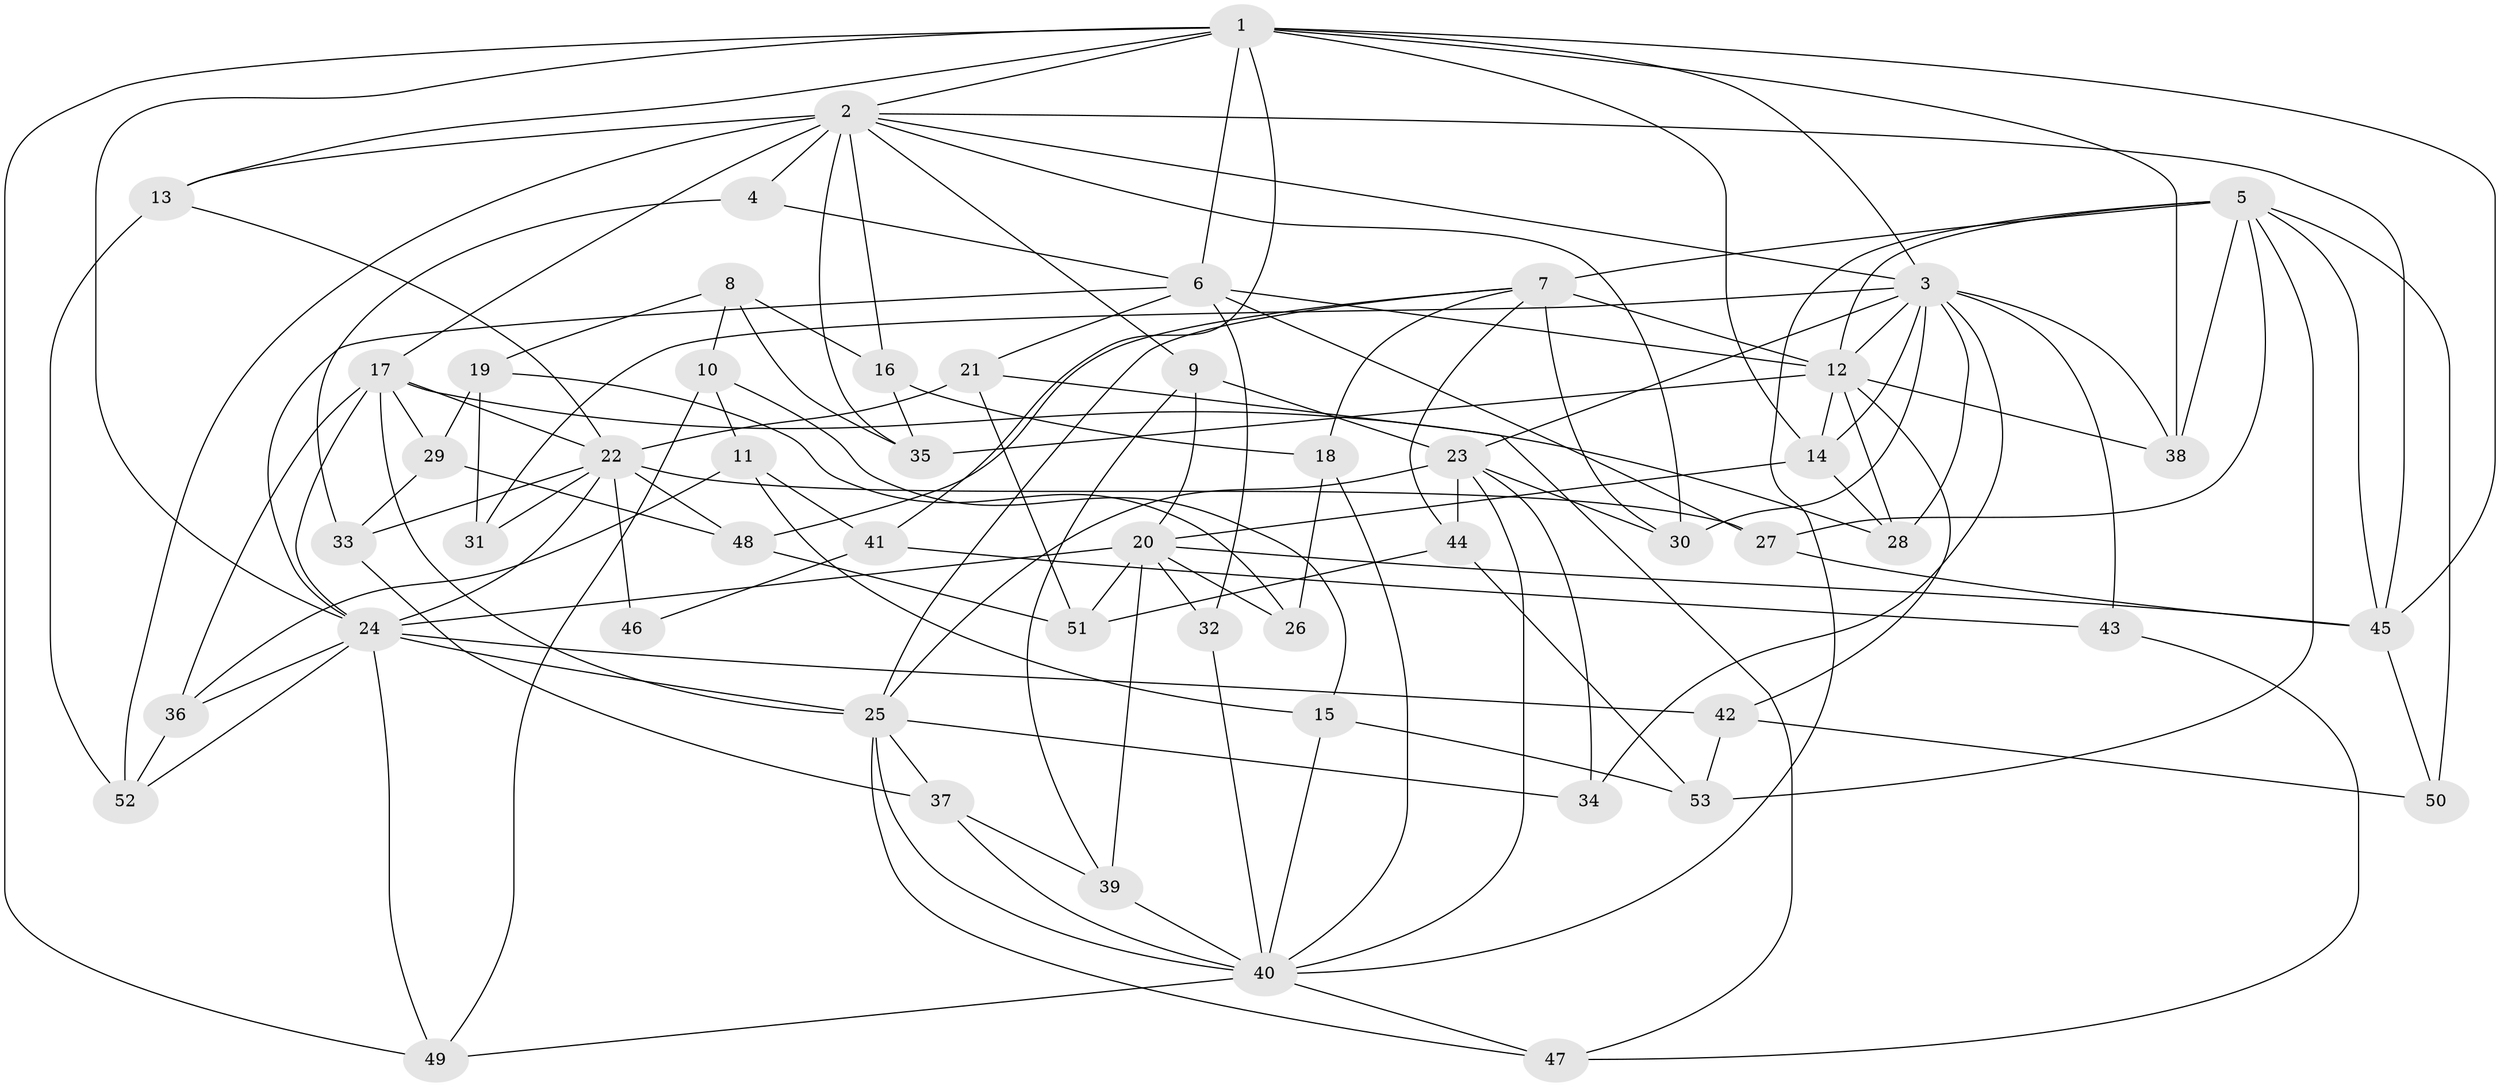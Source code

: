 // original degree distribution, {4: 1.0}
// Generated by graph-tools (version 1.1) at 2025/38/03/09/25 02:38:11]
// undirected, 53 vertices, 136 edges
graph export_dot {
graph [start="1"]
  node [color=gray90,style=filled];
  1;
  2;
  3;
  4;
  5;
  6;
  7;
  8;
  9;
  10;
  11;
  12;
  13;
  14;
  15;
  16;
  17;
  18;
  19;
  20;
  21;
  22;
  23;
  24;
  25;
  26;
  27;
  28;
  29;
  30;
  31;
  32;
  33;
  34;
  35;
  36;
  37;
  38;
  39;
  40;
  41;
  42;
  43;
  44;
  45;
  46;
  47;
  48;
  49;
  50;
  51;
  52;
  53;
  1 -- 2 [weight=1.0];
  1 -- 3 [weight=1.0];
  1 -- 6 [weight=2.0];
  1 -- 13 [weight=1.0];
  1 -- 14 [weight=2.0];
  1 -- 24 [weight=1.0];
  1 -- 38 [weight=1.0];
  1 -- 41 [weight=1.0];
  1 -- 45 [weight=1.0];
  1 -- 49 [weight=1.0];
  2 -- 3 [weight=1.0];
  2 -- 4 [weight=2.0];
  2 -- 9 [weight=1.0];
  2 -- 13 [weight=1.0];
  2 -- 16 [weight=1.0];
  2 -- 17 [weight=1.0];
  2 -- 30 [weight=1.0];
  2 -- 35 [weight=1.0];
  2 -- 45 [weight=1.0];
  2 -- 52 [weight=1.0];
  3 -- 12 [weight=1.0];
  3 -- 14 [weight=1.0];
  3 -- 23 [weight=1.0];
  3 -- 28 [weight=1.0];
  3 -- 30 [weight=1.0];
  3 -- 31 [weight=1.0];
  3 -- 34 [weight=1.0];
  3 -- 38 [weight=1.0];
  3 -- 43 [weight=2.0];
  4 -- 6 [weight=1.0];
  4 -- 33 [weight=1.0];
  5 -- 7 [weight=3.0];
  5 -- 12 [weight=2.0];
  5 -- 27 [weight=1.0];
  5 -- 38 [weight=1.0];
  5 -- 40 [weight=1.0];
  5 -- 45 [weight=1.0];
  5 -- 50 [weight=2.0];
  5 -- 53 [weight=1.0];
  6 -- 12 [weight=1.0];
  6 -- 21 [weight=1.0];
  6 -- 24 [weight=1.0];
  6 -- 27 [weight=1.0];
  6 -- 32 [weight=1.0];
  7 -- 12 [weight=1.0];
  7 -- 18 [weight=1.0];
  7 -- 25 [weight=1.0];
  7 -- 30 [weight=2.0];
  7 -- 44 [weight=1.0];
  7 -- 48 [weight=1.0];
  8 -- 10 [weight=1.0];
  8 -- 16 [weight=1.0];
  8 -- 19 [weight=1.0];
  8 -- 35 [weight=1.0];
  9 -- 20 [weight=1.0];
  9 -- 23 [weight=1.0];
  9 -- 39 [weight=1.0];
  10 -- 11 [weight=1.0];
  10 -- 15 [weight=1.0];
  10 -- 49 [weight=1.0];
  11 -- 15 [weight=1.0];
  11 -- 36 [weight=1.0];
  11 -- 41 [weight=1.0];
  12 -- 14 [weight=1.0];
  12 -- 28 [weight=1.0];
  12 -- 35 [weight=1.0];
  12 -- 38 [weight=1.0];
  12 -- 42 [weight=1.0];
  13 -- 22 [weight=1.0];
  13 -- 52 [weight=1.0];
  14 -- 20 [weight=1.0];
  14 -- 28 [weight=1.0];
  15 -- 40 [weight=1.0];
  15 -- 53 [weight=1.0];
  16 -- 18 [weight=1.0];
  16 -- 35 [weight=1.0];
  17 -- 22 [weight=1.0];
  17 -- 24 [weight=1.0];
  17 -- 25 [weight=2.0];
  17 -- 28 [weight=1.0];
  17 -- 29 [weight=1.0];
  17 -- 36 [weight=1.0];
  18 -- 26 [weight=1.0];
  18 -- 40 [weight=1.0];
  19 -- 26 [weight=1.0];
  19 -- 29 [weight=1.0];
  19 -- 31 [weight=1.0];
  20 -- 24 [weight=1.0];
  20 -- 26 [weight=2.0];
  20 -- 32 [weight=2.0];
  20 -- 39 [weight=1.0];
  20 -- 45 [weight=1.0];
  20 -- 51 [weight=1.0];
  21 -- 22 [weight=1.0];
  21 -- 47 [weight=1.0];
  21 -- 51 [weight=1.0];
  22 -- 24 [weight=1.0];
  22 -- 27 [weight=1.0];
  22 -- 31 [weight=2.0];
  22 -- 33 [weight=1.0];
  22 -- 46 [weight=3.0];
  22 -- 48 [weight=1.0];
  23 -- 25 [weight=2.0];
  23 -- 30 [weight=2.0];
  23 -- 34 [weight=2.0];
  23 -- 40 [weight=1.0];
  23 -- 44 [weight=1.0];
  24 -- 25 [weight=1.0];
  24 -- 36 [weight=1.0];
  24 -- 42 [weight=1.0];
  24 -- 49 [weight=1.0];
  24 -- 52 [weight=1.0];
  25 -- 34 [weight=1.0];
  25 -- 37 [weight=1.0];
  25 -- 40 [weight=1.0];
  25 -- 47 [weight=1.0];
  27 -- 45 [weight=1.0];
  29 -- 33 [weight=1.0];
  29 -- 48 [weight=1.0];
  32 -- 40 [weight=1.0];
  33 -- 37 [weight=1.0];
  36 -- 52 [weight=1.0];
  37 -- 39 [weight=1.0];
  37 -- 40 [weight=1.0];
  39 -- 40 [weight=1.0];
  40 -- 47 [weight=1.0];
  40 -- 49 [weight=1.0];
  41 -- 43 [weight=1.0];
  41 -- 46 [weight=1.0];
  42 -- 50 [weight=1.0];
  42 -- 53 [weight=1.0];
  43 -- 47 [weight=1.0];
  44 -- 51 [weight=1.0];
  44 -- 53 [weight=1.0];
  45 -- 50 [weight=1.0];
  48 -- 51 [weight=1.0];
}
